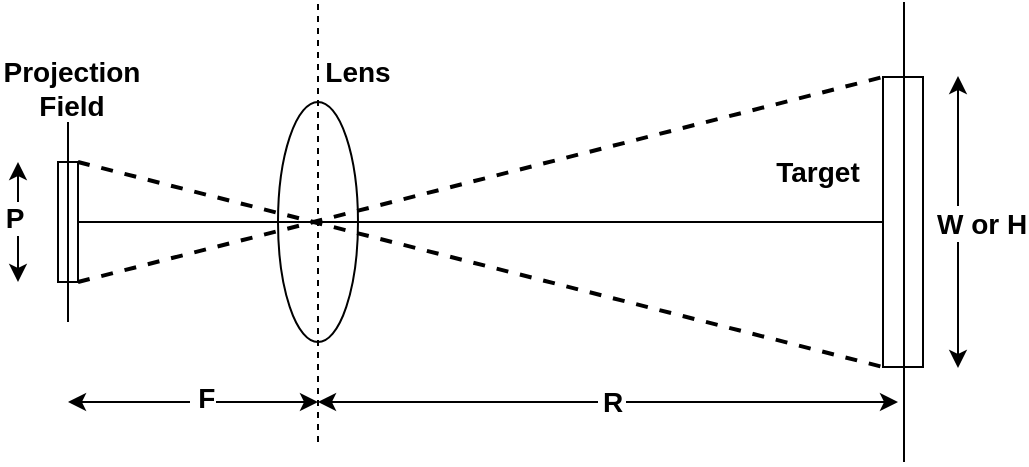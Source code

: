 <mxfile version="24.8.8">
  <diagram name="Page-1" id="C_zgaiXQPzAGpxrx-isZ">
    <mxGraphModel dx="1368" dy="1890" grid="1" gridSize="10" guides="1" tooltips="1" connect="1" arrows="1" fold="1" page="1" pageScale="1" pageWidth="850" pageHeight="1100" math="0" shadow="0">
      <root>
        <mxCell id="0" />
        <mxCell id="1" parent="0" />
        <mxCell id="_65BAjc6OIqn6Z8mEQ-Z-3" value="" style="ellipse;whiteSpace=wrap;html=1;rotation=90;" parent="1" vertex="1">
          <mxGeometry x="150" y="-170" width="120" height="40" as="geometry" />
        </mxCell>
        <mxCell id="_65BAjc6OIqn6Z8mEQ-Z-4" value="&lt;b&gt;&lt;font style=&quot;font-size: 14px;&quot;&gt;Lens&lt;/font&gt;&lt;/b&gt;" style="text;html=1;align=center;verticalAlign=middle;whiteSpace=wrap;rounded=0;" parent="1" vertex="1">
          <mxGeometry x="200" y="-240" width="60" height="30" as="geometry" />
        </mxCell>
        <mxCell id="_65BAjc6OIqn6Z8mEQ-Z-5" value="" style="endArrow=none;dashed=1;html=1;rounded=0;" parent="1" edge="1">
          <mxGeometry width="50" height="50" relative="1" as="geometry">
            <mxPoint x="210" y="-40" as="sourcePoint" />
            <mxPoint x="210" y="-260" as="targetPoint" />
          </mxGeometry>
        </mxCell>
        <mxCell id="_65BAjc6OIqn6Z8mEQ-Z-7" value="" style="rounded=0;whiteSpace=wrap;html=1;" parent="1" vertex="1">
          <mxGeometry x="80" y="-180" width="10" height="60" as="geometry" />
        </mxCell>
        <mxCell id="_65BAjc6OIqn6Z8mEQ-Z-8" value="" style="rounded=0;whiteSpace=wrap;html=1;rotation=90;" parent="1" vertex="1">
          <mxGeometry x="430" y="-160" width="145" height="20" as="geometry" />
        </mxCell>
        <mxCell id="_65BAjc6OIqn6Z8mEQ-Z-10" value="" style="endArrow=classic;startArrow=classic;html=1;rounded=0;" parent="1" edge="1">
          <mxGeometry width="50" height="50" relative="1" as="geometry">
            <mxPoint x="530" y="-77" as="sourcePoint" />
            <mxPoint x="530" y="-223" as="targetPoint" />
          </mxGeometry>
        </mxCell>
        <mxCell id="_65BAjc6OIqn6Z8mEQ-Z-26" value="&lt;font style=&quot;font-size: 14px;&quot;&gt;&lt;b&gt;W&lt;br&gt;&lt;/b&gt;&lt;/font&gt;" style="edgeLabel;html=1;align=center;verticalAlign=middle;resizable=0;points=[];" parent="_65BAjc6OIqn6Z8mEQ-Z-10" vertex="1" connectable="0">
          <mxGeometry y="-2" relative="1" as="geometry">
            <mxPoint as="offset" />
          </mxGeometry>
        </mxCell>
        <mxCell id="SH7PLvU-9gq8zQL0foui-4" value="&amp;nbsp;&lt;b&gt;&lt;font style=&quot;font-size: 14px;&quot;&gt;W or H&lt;br&gt;&lt;/font&gt;&lt;/b&gt;" style="edgeLabel;html=1;align=center;verticalAlign=middle;resizable=0;points=[];" vertex="1" connectable="0" parent="_65BAjc6OIqn6Z8mEQ-Z-10">
          <mxGeometry x="-0.014" y="2" relative="1" as="geometry">
            <mxPoint x="12" as="offset" />
          </mxGeometry>
        </mxCell>
        <mxCell id="_65BAjc6OIqn6Z8mEQ-Z-12" value="" style="endArrow=none;dashed=1;html=1;rounded=0;strokeWidth=2;exitX=1;exitY=1;exitDx=0;exitDy=0;entryX=0;entryY=1;entryDx=0;entryDy=0;" parent="1" source="_65BAjc6OIqn6Z8mEQ-Z-7" target="_65BAjc6OIqn6Z8mEQ-Z-8" edge="1">
          <mxGeometry width="50" height="50" relative="1" as="geometry">
            <mxPoint x="100" y="-50" as="sourcePoint" />
            <mxPoint x="520" y="-230" as="targetPoint" />
          </mxGeometry>
        </mxCell>
        <mxCell id="_65BAjc6OIqn6Z8mEQ-Z-14" value="" style="endArrow=none;dashed=1;html=1;rounded=0;strokeWidth=2;exitX=1;exitY=1;exitDx=0;exitDy=0;entryX=1;entryY=1;entryDx=0;entryDy=0;" parent="1" target="_65BAjc6OIqn6Z8mEQ-Z-8" edge="1">
          <mxGeometry width="50" height="50" relative="1" as="geometry">
            <mxPoint x="90" y="-180" as="sourcePoint" />
            <mxPoint x="530" y="-70" as="targetPoint" />
          </mxGeometry>
        </mxCell>
        <mxCell id="_65BAjc6OIqn6Z8mEQ-Z-15" value="" style="endArrow=classic;startArrow=classic;html=1;rounded=0;" parent="1" edge="1">
          <mxGeometry width="50" height="50" relative="1" as="geometry">
            <mxPoint x="210" y="-60" as="sourcePoint" />
            <mxPoint x="500" y="-60" as="targetPoint" />
          </mxGeometry>
        </mxCell>
        <mxCell id="_65BAjc6OIqn6Z8mEQ-Z-23" value="&lt;font style=&quot;font-size: 14px;&quot;&gt;&lt;b&gt;&amp;nbsp;D &lt;br&gt;&lt;/b&gt;&lt;/font&gt;" style="edgeLabel;html=1;align=center;verticalAlign=middle;resizable=0;points=[];" parent="_65BAjc6OIqn6Z8mEQ-Z-15" vertex="1" connectable="0">
          <mxGeometry x="0.007" relative="1" as="geometry">
            <mxPoint as="offset" />
          </mxGeometry>
        </mxCell>
        <mxCell id="SH7PLvU-9gq8zQL0foui-6" value="&lt;font style=&quot;font-size: 14px;&quot;&gt;&lt;b&gt;R&lt;/b&gt;&lt;/font&gt;" style="edgeLabel;html=1;align=center;verticalAlign=middle;resizable=0;points=[];" vertex="1" connectable="0" parent="_65BAjc6OIqn6Z8mEQ-Z-15">
          <mxGeometry x="0.014" relative="1" as="geometry">
            <mxPoint as="offset" />
          </mxGeometry>
        </mxCell>
        <mxCell id="_65BAjc6OIqn6Z8mEQ-Z-16" value="" style="endArrow=none;html=1;rounded=0;" parent="1" edge="1">
          <mxGeometry width="50" height="50" relative="1" as="geometry">
            <mxPoint x="503" y="-30" as="sourcePoint" />
            <mxPoint x="503" y="-260" as="targetPoint" />
          </mxGeometry>
        </mxCell>
        <mxCell id="_65BAjc6OIqn6Z8mEQ-Z-17" value="" style="endArrow=classic;startArrow=classic;html=1;rounded=0;" parent="1" edge="1">
          <mxGeometry width="50" height="50" relative="1" as="geometry">
            <mxPoint x="85" y="-60" as="sourcePoint" />
            <mxPoint x="210" y="-60" as="targetPoint" />
          </mxGeometry>
        </mxCell>
        <mxCell id="_65BAjc6OIqn6Z8mEQ-Z-27" value="&lt;font style=&quot;font-size: 14px;&quot;&gt;&lt;b&gt;&amp;nbsp;F &lt;br&gt;&lt;/b&gt;&lt;/font&gt;" style="edgeLabel;html=1;align=center;verticalAlign=middle;resizable=0;points=[];" parent="_65BAjc6OIqn6Z8mEQ-Z-17" vertex="1" connectable="0">
          <mxGeometry x="0.072" y="2" relative="1" as="geometry">
            <mxPoint as="offset" />
          </mxGeometry>
        </mxCell>
        <mxCell id="_65BAjc6OIqn6Z8mEQ-Z-28" value="" style="endArrow=classic;startArrow=classic;html=1;rounded=0;" parent="1" edge="1">
          <mxGeometry width="50" height="50" relative="1" as="geometry">
            <mxPoint x="60" y="-120" as="sourcePoint" />
            <mxPoint x="60" y="-180" as="targetPoint" />
          </mxGeometry>
        </mxCell>
        <mxCell id="_65BAjc6OIqn6Z8mEQ-Z-29" value="&lt;font style=&quot;font-size: 14px;&quot;&gt;&lt;b&gt;P&lt;/b&gt;&lt;/font&gt;" style="edgeLabel;html=1;align=center;verticalAlign=middle;resizable=0;points=[];" parent="_65BAjc6OIqn6Z8mEQ-Z-28" vertex="1" connectable="0">
          <mxGeometry x="0.067" y="2" relative="1" as="geometry">
            <mxPoint as="offset" />
          </mxGeometry>
        </mxCell>
        <mxCell id="_65BAjc6OIqn6Z8mEQ-Z-30" value="" style="endArrow=none;html=1;rounded=0;" parent="1" edge="1">
          <mxGeometry width="50" height="50" relative="1" as="geometry">
            <mxPoint x="85" y="-100" as="sourcePoint" />
            <mxPoint x="85" y="-200" as="targetPoint" />
          </mxGeometry>
        </mxCell>
        <mxCell id="_65BAjc6OIqn6Z8mEQ-Z-31" value="&lt;b&gt;&lt;font style=&quot;font-size: 14px;&quot;&gt;Projection Field&lt;br&gt;&lt;/font&gt;&lt;/b&gt;" style="text;html=1;align=center;verticalAlign=middle;whiteSpace=wrap;rounded=0;" parent="1" vertex="1">
          <mxGeometry x="57" y="-232" width="60" height="30" as="geometry" />
        </mxCell>
        <mxCell id="_65BAjc6OIqn6Z8mEQ-Z-32" value="&lt;font style=&quot;font-size: 14px;&quot;&gt;&lt;b&gt;Target&lt;/b&gt;&lt;/font&gt;" style="text;html=1;align=center;verticalAlign=middle;whiteSpace=wrap;rounded=0;" parent="1" vertex="1">
          <mxGeometry x="430" y="-190" width="60" height="30" as="geometry" />
        </mxCell>
        <mxCell id="_65BAjc6OIqn6Z8mEQ-Z-33" value="" style="endArrow=none;html=1;rounded=0;exitX=1;exitY=0.5;exitDx=0;exitDy=0;entryX=0.5;entryY=1;entryDx=0;entryDy=0;" parent="1" source="_65BAjc6OIqn6Z8mEQ-Z-7" target="_65BAjc6OIqn6Z8mEQ-Z-8" edge="1">
          <mxGeometry width="50" height="50" relative="1" as="geometry">
            <mxPoint x="170" y="-130" as="sourcePoint" />
            <mxPoint x="380" y="-150" as="targetPoint" />
          </mxGeometry>
        </mxCell>
      </root>
    </mxGraphModel>
  </diagram>
</mxfile>
